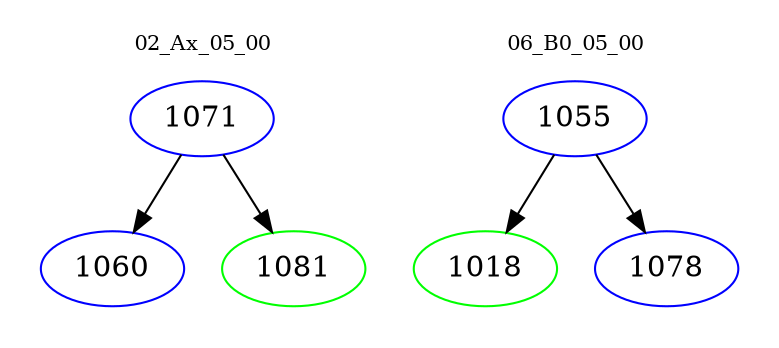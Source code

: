 digraph{
subgraph cluster_0 {
color = white
label = "02_Ax_05_00";
fontsize=10;
T0_1071 [label="1071", color="blue"]
T0_1071 -> T0_1060 [color="black"]
T0_1060 [label="1060", color="blue"]
T0_1071 -> T0_1081 [color="black"]
T0_1081 [label="1081", color="green"]
}
subgraph cluster_1 {
color = white
label = "06_B0_05_00";
fontsize=10;
T1_1055 [label="1055", color="blue"]
T1_1055 -> T1_1018 [color="black"]
T1_1018 [label="1018", color="green"]
T1_1055 -> T1_1078 [color="black"]
T1_1078 [label="1078", color="blue"]
}
}
